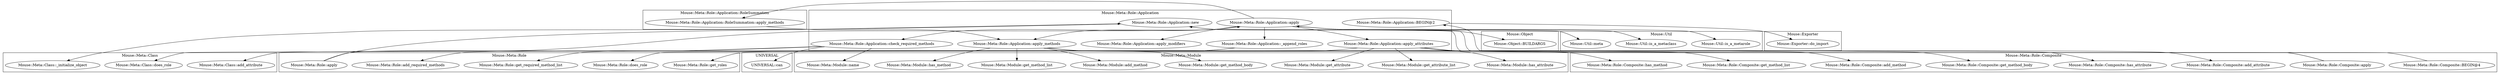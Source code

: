 digraph {
graph [overlap=false]
subgraph cluster_Mouse_Meta_Class {
	label="Mouse::Meta::Class";
	"Mouse::Meta::Class::_initialize_object";
	"Mouse::Meta::Class::add_attribute";
	"Mouse::Meta::Class::does_role";
}
subgraph cluster_Mouse_Meta_Role {
	label="Mouse::Meta::Role";
	"Mouse::Meta::Role::get_required_method_list";
	"Mouse::Meta::Role::add_required_methods";
	"Mouse::Meta::Role::does_role";
	"Mouse::Meta::Role::apply";
	"Mouse::Meta::Role::get_roles";
}
subgraph cluster_UNIVERSAL {
	label="UNIVERSAL";
	"UNIVERSAL::can";
}
subgraph cluster_Mouse_Meta_Role_Composite {
	label="Mouse::Meta::Role::Composite";
	"Mouse::Meta::Role::Composite::get_method_body";
	"Mouse::Meta::Role::Composite::add_attribute";
	"Mouse::Meta::Role::Composite::add_method";
	"Mouse::Meta::Role::Composite::get_method_list";
	"Mouse::Meta::Role::Composite::apply";
	"Mouse::Meta::Role::Composite::BEGIN@4";
	"Mouse::Meta::Role::Composite::has_method";
	"Mouse::Meta::Role::Composite::has_attribute";
}
subgraph cluster_Mouse_Object {
	label="Mouse::Object";
	"Mouse::Object::BUILDARGS";
}
subgraph cluster_Mouse_Meta_Role_Application_RoleSummation {
	label="Mouse::Meta::Role::Application::RoleSummation";
	"Mouse::Meta::Role::Application::RoleSummation::apply_methods";
}
subgraph cluster_Mouse_Util {
	label="Mouse::Util";
	"Mouse::Util::is_a_metarole";
	"Mouse::Util::meta";
	"Mouse::Util::is_a_metaclass";
}
subgraph cluster_Mouse_Meta_Role_Application {
	label="Mouse::Meta::Role::Application";
	"Mouse::Meta::Role::Application::check_required_methods";
	"Mouse::Meta::Role::Application::new";
	"Mouse::Meta::Role::Application::apply_modifiers";
	"Mouse::Meta::Role::Application::BEGIN@2";
	"Mouse::Meta::Role::Application::apply";
	"Mouse::Meta::Role::Application::apply_methods";
	"Mouse::Meta::Role::Application::_append_roles";
	"Mouse::Meta::Role::Application::apply_attributes";
}
subgraph cluster_Mouse_Exporter {
	label="Mouse::Exporter";
	"Mouse::Exporter::do_import";
}
subgraph cluster_Mouse_Meta_Module {
	label="Mouse::Meta::Module";
	"Mouse::Meta::Module::name";
	"Mouse::Meta::Module::has_attribute";
	"Mouse::Meta::Module::has_method";
	"Mouse::Meta::Module::get_method_body";
	"Mouse::Meta::Module::get_attribute_list";
	"Mouse::Meta::Module::get_attribute";
	"Mouse::Meta::Module::add_method";
	"Mouse::Meta::Module::get_method_list";
}
"Mouse::Meta::Role::Application::new" -> "Mouse::Meta::Class::_initialize_object";
"Mouse::Meta::Role::Application::apply" -> "Mouse::Util::is_a_metaclass";
"Mouse::Meta::Role::Application::apply_methods" -> "Mouse::Meta::Module::get_method_list";
"Mouse::Meta::Role::Composite::apply" -> "Mouse::Meta::Role::Application::apply";
"Mouse::Meta::Role::apply" -> "Mouse::Meta::Role::Application::apply";
"Mouse::Meta::Role::Application::apply_attributes" -> "Mouse::Meta::Role::Composite::add_attribute";
"Mouse::Meta::Role::Application::_append_roles" -> "Mouse::Meta::Role::does_role";
"Mouse::Meta::Role::Application::apply" -> "Mouse::Meta::Role::Application::apply_attributes";
"Mouse::Meta::Role::Application::apply_methods" -> "Mouse::Meta::Module::add_method";
"Mouse::Meta::Role::Application::check_required_methods" -> "UNIVERSAL::can";
"Mouse::Meta::Role::Composite::BEGIN@4" -> "Mouse::Meta::Role::Application::BEGIN@2";
"Mouse::Meta::Role::Application::new" -> "Mouse::Util::meta";
"Mouse::Meta::Role::Application::check_required_methods" -> "Mouse::Meta::Module::name";
"Mouse::Meta::Role::Application::apply_methods" -> "Mouse::Meta::Role::Composite::has_method";
"Mouse::Meta::Role::Application::apply" -> "Mouse::Meta::Role::Application::apply_modifiers";
"Mouse::Meta::Role::Application::apply_methods" -> "Mouse::Meta::Role::Composite::get_method_body";
"Mouse::Meta::Role::Application::apply_attributes" -> "Mouse::Meta::Module::has_attribute";
"Mouse::Meta::Role::Application::apply" -> "Mouse::Meta::Role::Application::apply_methods";
"Mouse::Meta::Role::Application::RoleSummation::apply_methods" -> "Mouse::Meta::Role::Application::apply_methods";
"Mouse::Meta::Role::Application::apply_attributes" -> "Mouse::Meta::Module::get_attribute_list";
"Mouse::Meta::Role::Application::apply_attributes" -> "Mouse::Meta::Module::get_attribute";
"Mouse::Meta::Role::Application::apply" -> "Mouse::Meta::Role::Application::RoleSummation::apply_methods";
"Mouse::Meta::Role::Application::apply_methods" -> "Mouse::Meta::Module::get_method_body";
"Mouse::Meta::Role::Application::apply_attributes" -> "Mouse::Meta::Class::add_attribute";
"Mouse::Meta::Role::Application::_append_roles" -> "Mouse::Meta::Role::get_roles";
"Mouse::Meta::Role::Application::apply_attributes" -> "Mouse::Meta::Role::Composite::has_attribute";
"Mouse::Meta::Role::Composite::apply" -> "Mouse::Meta::Role::Application::new";
"Mouse::Meta::Role::apply" -> "Mouse::Meta::Role::Application::new";
"Mouse::Meta::Role::Application::BEGIN@2" -> "Mouse::Exporter::do_import";
"Mouse::Meta::Role::Application::check_required_methods" -> "Mouse::Meta::Role::get_required_method_list";
"Mouse::Meta::Role::Application::new" -> "Mouse::Object::BUILDARGS";
"Mouse::Meta::Role::Application::_append_roles" -> "Mouse::Meta::Class::does_role";
"Mouse::Meta::Role::Application::apply_methods" -> "Mouse::Meta::Role::Composite::get_method_list";
"Mouse::Meta::Role::Application::apply" -> "Mouse::Meta::Role::Application::check_required_methods";
"Mouse::Meta::Role::Application::apply_methods" -> "Mouse::Meta::Module::has_method";
"Mouse::Meta::Role::Application::apply" -> "Mouse::Meta::Role::Application::_append_roles";
"Mouse::Meta::Role::Application::apply" -> "Mouse::Util::is_a_metarole";
"Mouse::Meta::Role::Application::apply_methods" -> "Mouse::Meta::Role::Composite::add_method";
"Mouse::Meta::Role::Application::check_required_methods" -> "Mouse::Meta::Role::add_required_methods";
}
